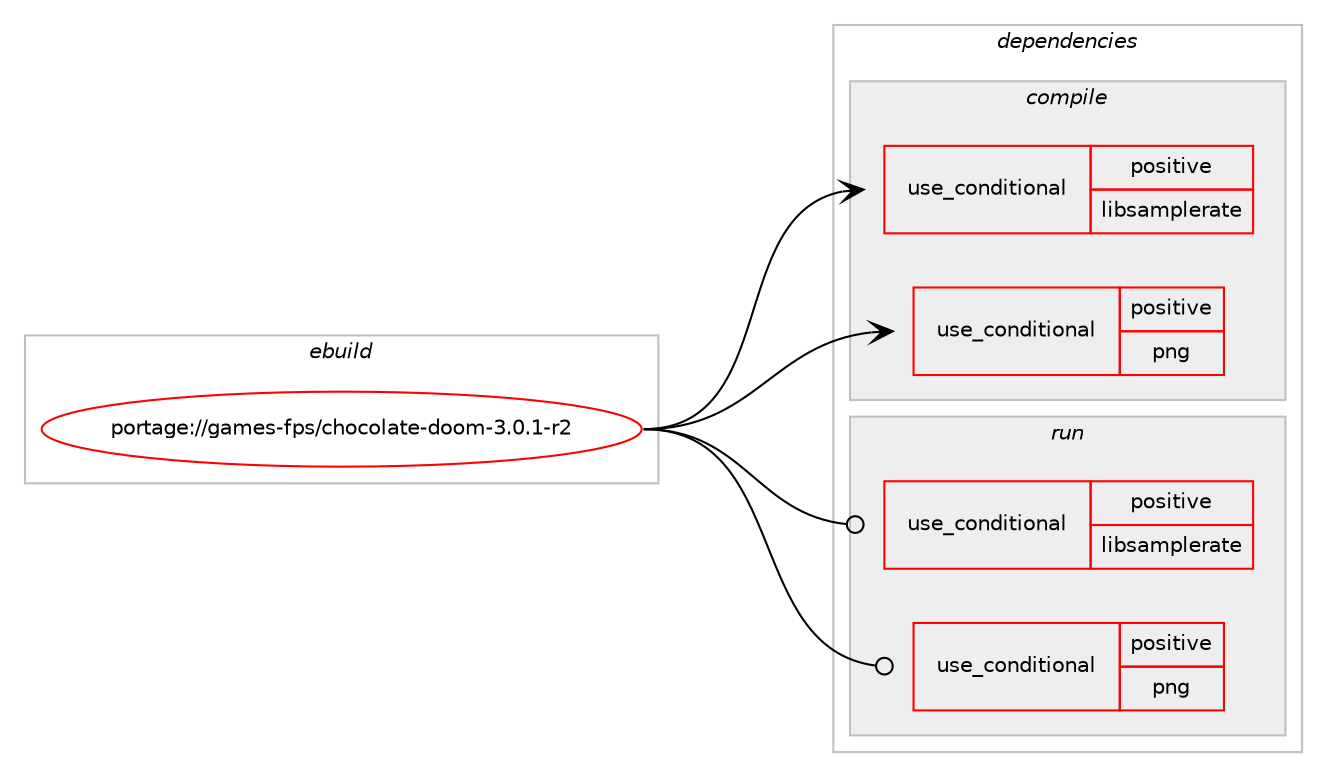digraph prolog {

# *************
# Graph options
# *************

newrank=true;
concentrate=true;
compound=true;
graph [rankdir=LR,fontname=Helvetica,fontsize=10,ranksep=1.5];#, ranksep=2.5, nodesep=0.2];
edge  [arrowhead=vee];
node  [fontname=Helvetica,fontsize=10];

# **********
# The ebuild
# **********

subgraph cluster_leftcol {
color=gray;
rank=same;
label=<<i>ebuild</i>>;
id [label="portage://games-fps/chocolate-doom-3.0.1-r2", color=red, width=4, href="../games-fps/chocolate-doom-3.0.1-r2.svg"];
}

# ****************
# The dependencies
# ****************

subgraph cluster_midcol {
color=gray;
label=<<i>dependencies</i>>;
subgraph cluster_compile {
fillcolor="#eeeeee";
style=filled;
label=<<i>compile</i>>;
subgraph cond62434 {
dependency115495 [label=<<TABLE BORDER="0" CELLBORDER="1" CELLSPACING="0" CELLPADDING="4"><TR><TD ROWSPAN="3" CELLPADDING="10">use_conditional</TD></TR><TR><TD>positive</TD></TR><TR><TD>libsamplerate</TD></TR></TABLE>>, shape=none, color=red];
# *** BEGIN UNKNOWN DEPENDENCY TYPE (TODO) ***
# dependency115495 -> package_dependency(portage://games-fps/chocolate-doom-3.0.1-r2,install,no,media-libs,libsamplerate,none,[,,],[],[])
# *** END UNKNOWN DEPENDENCY TYPE (TODO) ***

}
id:e -> dependency115495:w [weight=20,style="solid",arrowhead="vee"];
subgraph cond62435 {
dependency115496 [label=<<TABLE BORDER="0" CELLBORDER="1" CELLSPACING="0" CELLPADDING="4"><TR><TD ROWSPAN="3" CELLPADDING="10">use_conditional</TD></TR><TR><TD>positive</TD></TR><TR><TD>png</TD></TR></TABLE>>, shape=none, color=red];
# *** BEGIN UNKNOWN DEPENDENCY TYPE (TODO) ***
# dependency115496 -> package_dependency(portage://games-fps/chocolate-doom-3.0.1-r2,install,no,media-libs,libpng,none,[,,],any_same_slot,[])
# *** END UNKNOWN DEPENDENCY TYPE (TODO) ***

}
id:e -> dependency115496:w [weight=20,style="solid",arrowhead="vee"];
# *** BEGIN UNKNOWN DEPENDENCY TYPE (TODO) ***
# id -> package_dependency(portage://games-fps/chocolate-doom-3.0.1-r2,install,no,media-libs,libsdl2,none,[,,],[],[use(enable(video),none)])
# *** END UNKNOWN DEPENDENCY TYPE (TODO) ***

# *** BEGIN UNKNOWN DEPENDENCY TYPE (TODO) ***
# id -> package_dependency(portage://games-fps/chocolate-doom-3.0.1-r2,install,no,media-libs,sdl2-mixer,none,[,,],[],[use(optenable(midi),none),use(optenable(vorbis),none)])
# *** END UNKNOWN DEPENDENCY TYPE (TODO) ***

# *** BEGIN UNKNOWN DEPENDENCY TYPE (TODO) ***
# id -> package_dependency(portage://games-fps/chocolate-doom-3.0.1-r2,install,no,media-libs,sdl2-net,none,[,,],[],[])
# *** END UNKNOWN DEPENDENCY TYPE (TODO) ***

}
subgraph cluster_compileandrun {
fillcolor="#eeeeee";
style=filled;
label=<<i>compile and run</i>>;
}
subgraph cluster_run {
fillcolor="#eeeeee";
style=filled;
label=<<i>run</i>>;
subgraph cond62436 {
dependency115497 [label=<<TABLE BORDER="0" CELLBORDER="1" CELLSPACING="0" CELLPADDING="4"><TR><TD ROWSPAN="3" CELLPADDING="10">use_conditional</TD></TR><TR><TD>positive</TD></TR><TR><TD>libsamplerate</TD></TR></TABLE>>, shape=none, color=red];
# *** BEGIN UNKNOWN DEPENDENCY TYPE (TODO) ***
# dependency115497 -> package_dependency(portage://games-fps/chocolate-doom-3.0.1-r2,run,no,media-libs,libsamplerate,none,[,,],[],[])
# *** END UNKNOWN DEPENDENCY TYPE (TODO) ***

}
id:e -> dependency115497:w [weight=20,style="solid",arrowhead="odot"];
subgraph cond62437 {
dependency115498 [label=<<TABLE BORDER="0" CELLBORDER="1" CELLSPACING="0" CELLPADDING="4"><TR><TD ROWSPAN="3" CELLPADDING="10">use_conditional</TD></TR><TR><TD>positive</TD></TR><TR><TD>png</TD></TR></TABLE>>, shape=none, color=red];
# *** BEGIN UNKNOWN DEPENDENCY TYPE (TODO) ***
# dependency115498 -> package_dependency(portage://games-fps/chocolate-doom-3.0.1-r2,run,no,media-libs,libpng,none,[,,],any_same_slot,[])
# *** END UNKNOWN DEPENDENCY TYPE (TODO) ***

}
id:e -> dependency115498:w [weight=20,style="solid",arrowhead="odot"];
# *** BEGIN UNKNOWN DEPENDENCY TYPE (TODO) ***
# id -> package_dependency(portage://games-fps/chocolate-doom-3.0.1-r2,run,no,media-libs,libsdl2,none,[,,],[],[use(enable(video),none)])
# *** END UNKNOWN DEPENDENCY TYPE (TODO) ***

# *** BEGIN UNKNOWN DEPENDENCY TYPE (TODO) ***
# id -> package_dependency(portage://games-fps/chocolate-doom-3.0.1-r2,run,no,media-libs,sdl2-mixer,none,[,,],[],[use(optenable(midi),none),use(optenable(vorbis),none)])
# *** END UNKNOWN DEPENDENCY TYPE (TODO) ***

# *** BEGIN UNKNOWN DEPENDENCY TYPE (TODO) ***
# id -> package_dependency(portage://games-fps/chocolate-doom-3.0.1-r2,run,no,media-libs,sdl2-net,none,[,,],[],[])
# *** END UNKNOWN DEPENDENCY TYPE (TODO) ***

}
}

# **************
# The candidates
# **************

subgraph cluster_choices {
rank=same;
color=gray;
label=<<i>candidates</i>>;

}

}
